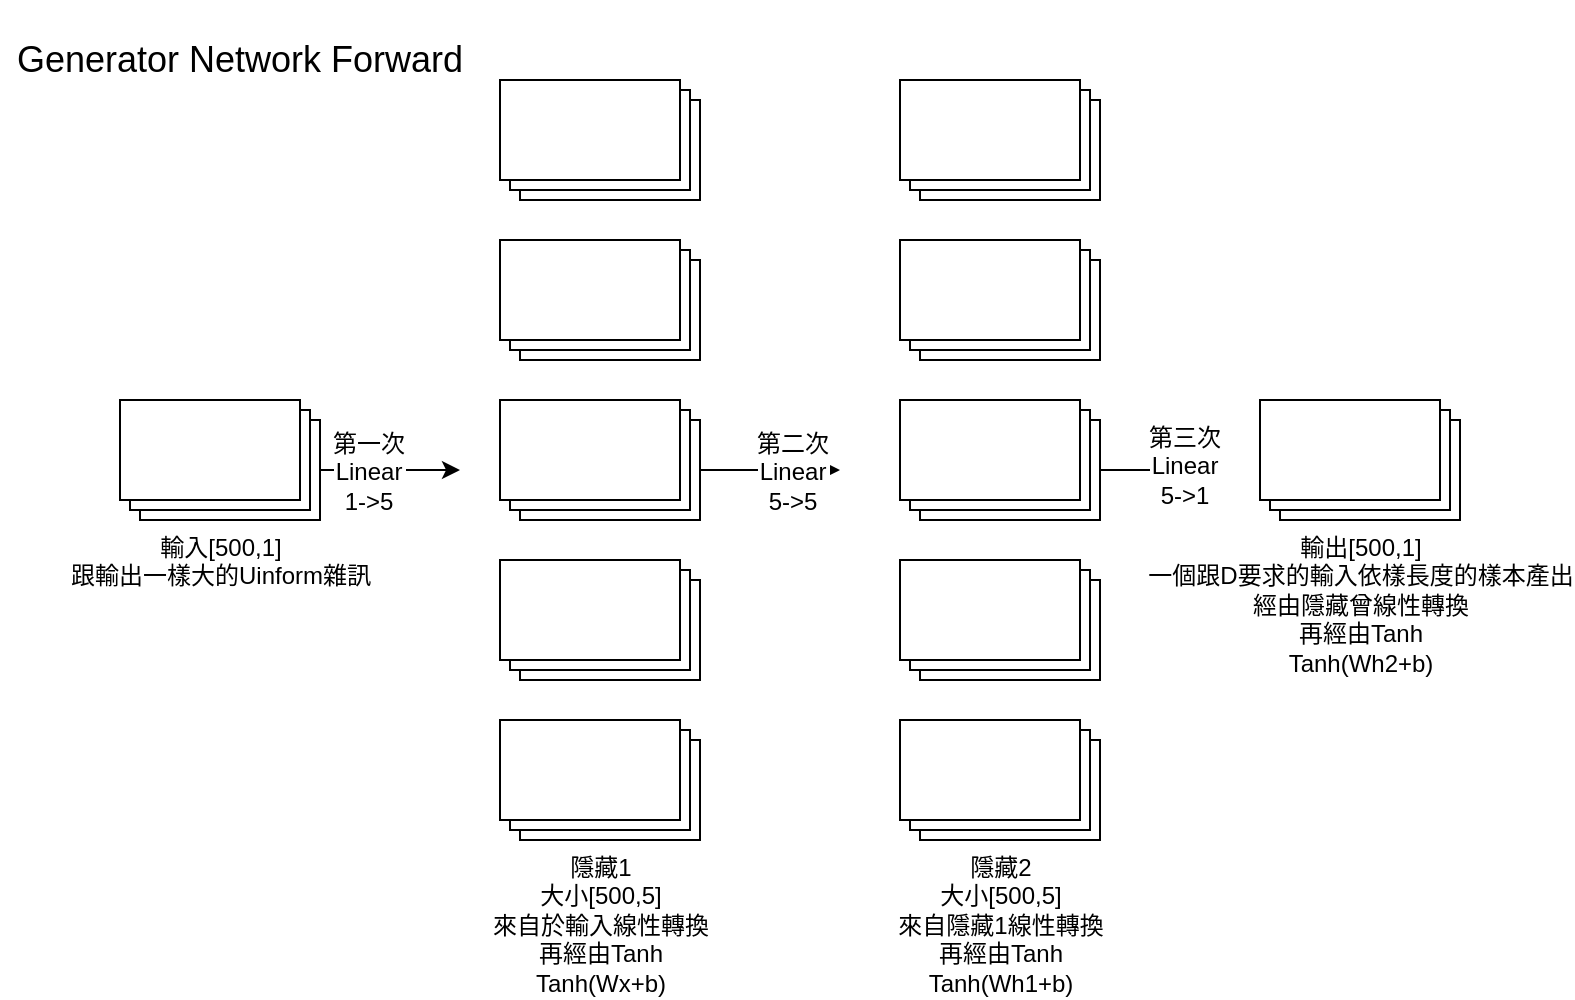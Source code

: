 <mxfile version="10.5.7" type="device"><diagram id="hjEfAO-4pae-IBIjR4lC" name="第1頁"><mxGraphModel dx="1010" dy="609" grid="1" gridSize="10" guides="1" tooltips="1" connect="1" arrows="1" fold="1" page="1" pageScale="1" pageWidth="827" pageHeight="1169" math="0" shadow="0"><root><mxCell id="0"/><mxCell id="1" parent="0"/><mxCell id="P73UWv7q7_6REGcfmWHt-26" style="edgeStyle=none;rounded=0;orthogonalLoop=1;jettySize=auto;html=1;exitX=0;exitY=0;exitDx=100;exitDy=35;exitPerimeter=0;" edge="1" parent="1" source="P73UWv7q7_6REGcfmWHt-1"><mxGeometry relative="1" as="geometry"><mxPoint x="250" y="245" as="targetPoint"/></mxGeometry></mxCell><mxCell id="P73UWv7q7_6REGcfmWHt-29" value="第一次&lt;br&gt;Linear&lt;br&gt;1-&amp;gt;5&lt;br&gt;" style="text;html=1;resizable=0;points=[];align=center;verticalAlign=middle;labelBackgroundColor=#ffffff;" vertex="1" connectable="0" parent="P73UWv7q7_6REGcfmWHt-26"><mxGeometry x="-0.32" y="-1" relative="1" as="geometry"><mxPoint as="offset"/></mxGeometry></mxCell><mxCell id="P73UWv7q7_6REGcfmWHt-1" value="輸入[500,1]&lt;br&gt;跟輸出一樣大的Uinform雜訊&lt;br&gt;" style="verticalLabelPosition=bottom;verticalAlign=top;html=1;shape=mxgraph.basic.layered_rect;dx=10;outlineConnect=0;" vertex="1" parent="1"><mxGeometry x="80" y="210" width="100" height="60" as="geometry"/></mxCell><mxCell id="P73UWv7q7_6REGcfmWHt-2" value="" style="verticalLabelPosition=bottom;verticalAlign=top;html=1;shape=mxgraph.basic.layered_rect;dx=10;outlineConnect=0;" vertex="1" parent="1"><mxGeometry x="270" y="50" width="100" height="60" as="geometry"/></mxCell><mxCell id="P73UWv7q7_6REGcfmWHt-3" value="" style="verticalLabelPosition=bottom;verticalAlign=top;html=1;shape=mxgraph.basic.layered_rect;dx=10;outlineConnect=0;" vertex="1" parent="1"><mxGeometry x="270" y="130" width="100" height="60" as="geometry"/></mxCell><mxCell id="P73UWv7q7_6REGcfmWHt-27" style="edgeStyle=none;rounded=0;orthogonalLoop=1;jettySize=auto;html=1;exitX=0;exitY=0;exitDx=100;exitDy=35;exitPerimeter=0;" edge="1" parent="1" source="P73UWv7q7_6REGcfmWHt-4"><mxGeometry relative="1" as="geometry"><mxPoint x="440" y="245" as="targetPoint"/></mxGeometry></mxCell><mxCell id="P73UWv7q7_6REGcfmWHt-30" value="第二次&lt;br&gt;Linear&lt;br&gt;5-&amp;gt;5&lt;br&gt;" style="text;html=1;resizable=0;points=[];align=center;verticalAlign=middle;labelBackgroundColor=#ffffff;" vertex="1" connectable="0" parent="P73UWv7q7_6REGcfmWHt-27"><mxGeometry x="0.309" y="-1" relative="1" as="geometry"><mxPoint as="offset"/></mxGeometry></mxCell><mxCell id="P73UWv7q7_6REGcfmWHt-4" value="" style="verticalLabelPosition=bottom;verticalAlign=top;html=1;shape=mxgraph.basic.layered_rect;dx=10;outlineConnect=0;" vertex="1" parent="1"><mxGeometry x="270" y="210" width="100" height="60" as="geometry"/></mxCell><mxCell id="P73UWv7q7_6REGcfmWHt-5" value="" style="verticalLabelPosition=bottom;verticalAlign=top;html=1;shape=mxgraph.basic.layered_rect;dx=10;outlineConnect=0;" vertex="1" parent="1"><mxGeometry x="270" y="290" width="100" height="60" as="geometry"/></mxCell><mxCell id="P73UWv7q7_6REGcfmWHt-6" value="隱藏1&lt;br&gt;大小[500,5]&lt;br&gt;來自於輸入線性轉換&lt;br&gt;再經由Tanh&lt;br&gt;Tanh(Wx+b)&lt;br&gt;" style="verticalLabelPosition=bottom;verticalAlign=top;html=1;shape=mxgraph.basic.layered_rect;dx=10;outlineConnect=0;" vertex="1" parent="1"><mxGeometry x="270" y="370" width="100" height="60" as="geometry"/></mxCell><mxCell id="P73UWv7q7_6REGcfmWHt-7" value="隱藏2&lt;br&gt;大小[500,5]&lt;br&gt;來自隱藏1線性轉換&lt;br&gt;再經由Tanh&lt;br&gt;Tanh(Wh1+b)&lt;br&gt;" style="verticalLabelPosition=bottom;verticalAlign=top;html=1;shape=mxgraph.basic.layered_rect;dx=10;outlineConnect=0;" vertex="1" parent="1"><mxGeometry x="470" y="370" width="100" height="60" as="geometry"/></mxCell><mxCell id="P73UWv7q7_6REGcfmWHt-8" value="" style="verticalLabelPosition=bottom;verticalAlign=top;html=1;shape=mxgraph.basic.layered_rect;dx=10;outlineConnect=0;" vertex="1" parent="1"><mxGeometry x="470" y="290" width="100" height="60" as="geometry"/></mxCell><mxCell id="P73UWv7q7_6REGcfmWHt-28" style="edgeStyle=none;rounded=0;orthogonalLoop=1;jettySize=auto;html=1;exitX=0;exitY=0;exitDx=100;exitDy=35;exitPerimeter=0;" edge="1" parent="1" source="P73UWv7q7_6REGcfmWHt-9"><mxGeometry relative="1" as="geometry"><mxPoint x="630" y="245" as="targetPoint"/></mxGeometry></mxCell><mxCell id="P73UWv7q7_6REGcfmWHt-31" value="第三次&lt;br&gt;Linear&lt;br&gt;5-&amp;gt;1&lt;br&gt;" style="text;html=1;resizable=0;points=[];align=center;verticalAlign=middle;labelBackgroundColor=#ffffff;" vertex="1" connectable="0" parent="P73UWv7q7_6REGcfmWHt-28"><mxGeometry x="0.393" y="2" relative="1" as="geometry"><mxPoint as="offset"/></mxGeometry></mxCell><mxCell id="P73UWv7q7_6REGcfmWHt-9" value="" style="verticalLabelPosition=bottom;verticalAlign=top;html=1;shape=mxgraph.basic.layered_rect;dx=10;outlineConnect=0;" vertex="1" parent="1"><mxGeometry x="470" y="210" width="100" height="60" as="geometry"/></mxCell><mxCell id="P73UWv7q7_6REGcfmWHt-11" value="" style="verticalLabelPosition=bottom;verticalAlign=top;html=1;shape=mxgraph.basic.layered_rect;dx=10;outlineConnect=0;" vertex="1" parent="1"><mxGeometry x="470" y="130" width="100" height="60" as="geometry"/></mxCell><mxCell id="P73UWv7q7_6REGcfmWHt-12" value="" style="verticalLabelPosition=bottom;verticalAlign=top;html=1;shape=mxgraph.basic.layered_rect;dx=10;outlineConnect=0;" vertex="1" parent="1"><mxGeometry x="470" y="50" width="100" height="60" as="geometry"/></mxCell><mxCell id="P73UWv7q7_6REGcfmWHt-13" value="輸出[500,1]&lt;br&gt;一個跟D要求的輸入依樣長度的樣本產出&lt;br&gt;經由隱藏曾線性轉換&lt;br&gt;再經由Tanh&lt;br&gt;Tanh(Wh2+b)&lt;br&gt;" style="verticalLabelPosition=bottom;verticalAlign=top;html=1;shape=mxgraph.basic.layered_rect;dx=10;outlineConnect=0;" vertex="1" parent="1"><mxGeometry x="650" y="210" width="100" height="60" as="geometry"/></mxCell><mxCell id="P73UWv7q7_6REGcfmWHt-34" value="&lt;font style=&quot;font-size: 18px&quot;&gt;Generator Network Forward&lt;/font&gt;" style="text;html=1;strokeColor=none;fillColor=none;align=center;verticalAlign=middle;whiteSpace=wrap;rounded=0;" vertex="1" parent="1"><mxGeometry x="20" y="10" width="240" height="60" as="geometry"/></mxCell></root></mxGraphModel></diagram></mxfile>